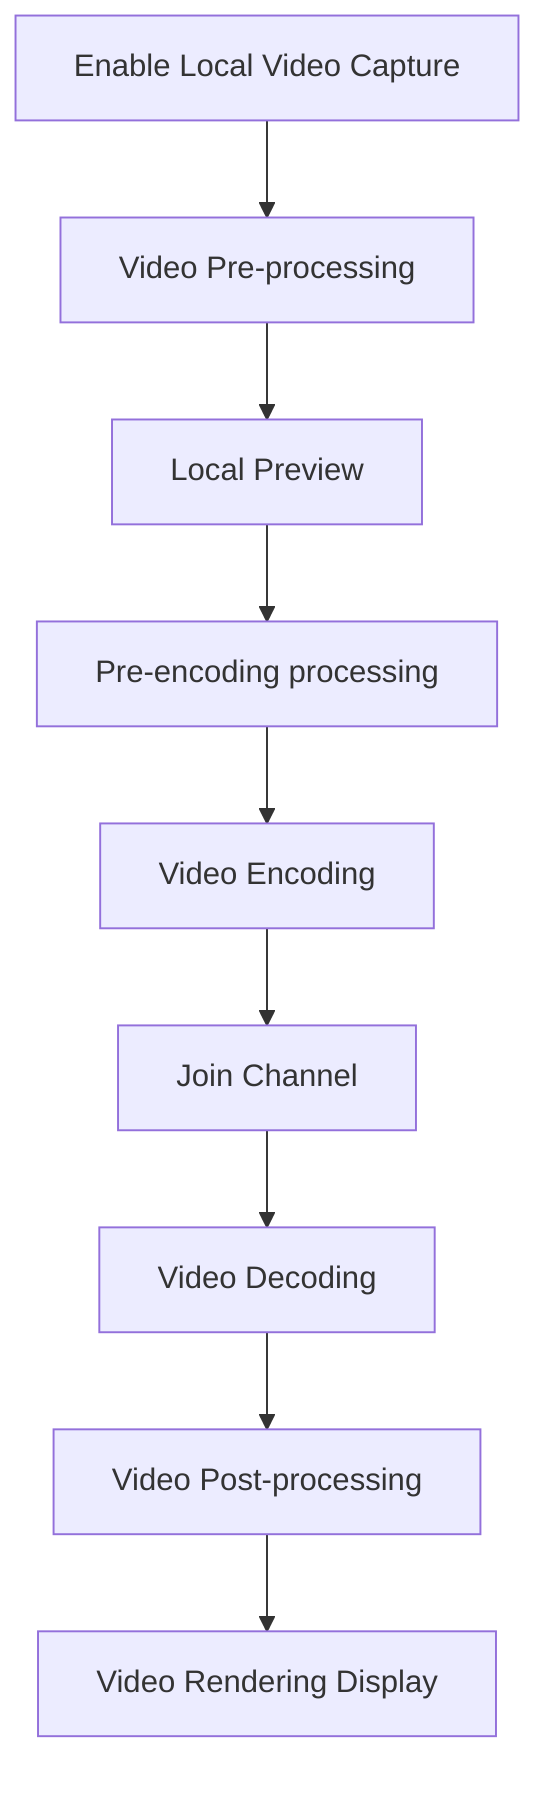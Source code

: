 flowchart TB
    A[Enable Local Video Capture] --> B[Video Pre-processing]
    B --> C[Local Preview]
    C --> D[Pre-encoding processing]
    D --> E[Video Encoding]
    E --> F[Join Channel]
    F --> G[Video Decoding]
    G --> H[Video Post-processing]
    H --> I[Video Rendering Display]